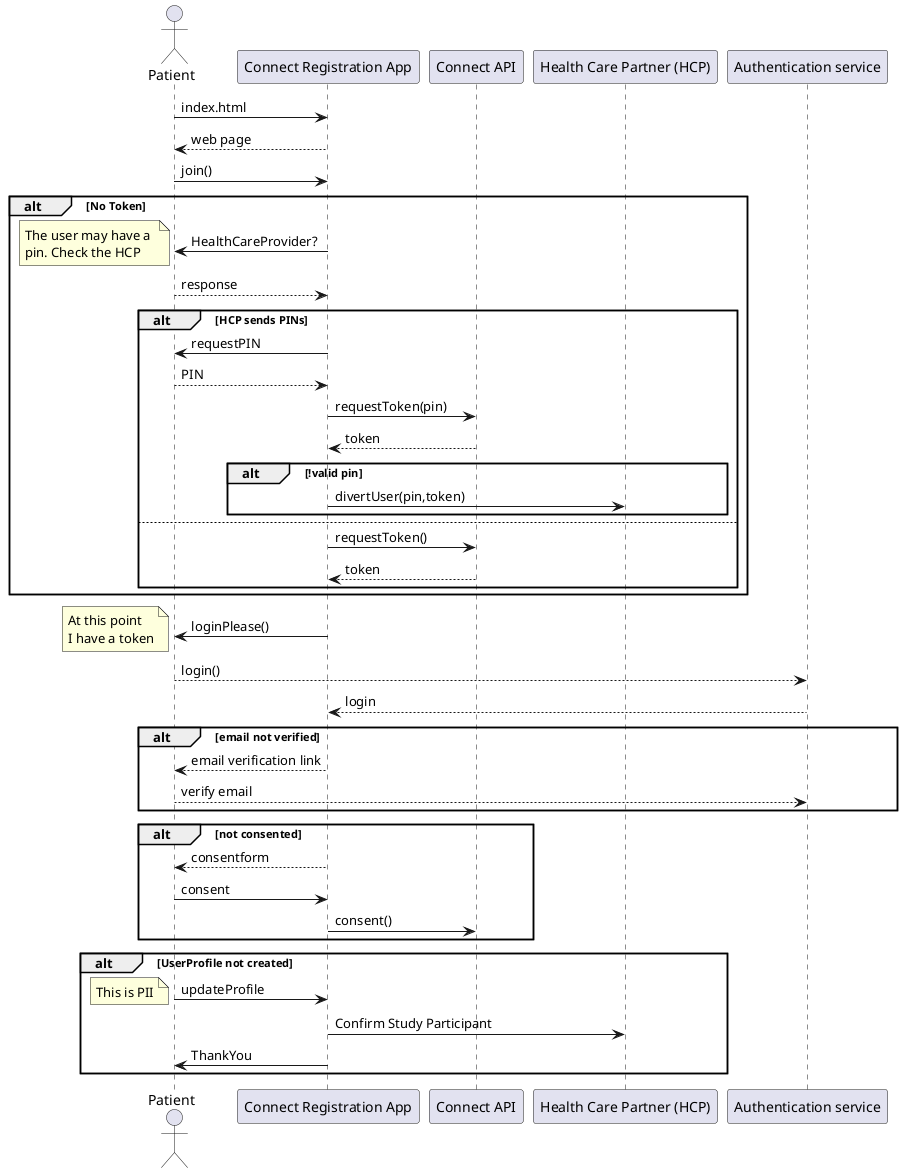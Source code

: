 @startuml
skinparam shadowing false
actor Patient as A
participant "Connect Registration App" as CA
participant "Connect API" as API
participant "Health Care Partner (HCP)" as HCP
participant "Authentication service" as AS

A ->CA: index.html
A <-- CA: web page
A ->CA: join()
alt No Token 
  CA -> A: HealthCareProvider?
  note left
    The user may have a 
    pin. Check the HCP
  end note

  A --> CA: response

  alt HCP sends PINs
    CA -> A: requestPIN
    A --> CA: PIN
    CA -> API: requestToken(pin)
    CA <-- API: token
    alt !valid pin
       CA -> HCP: divertUser(pin,token)
    end
  else
    CA -> API: requestToken()
    CA <-- API: token
  end
end
CA -> A:  loginPlease()
  note left
    At this point
    I have a token
  end note
A --> AS: login()
AS --> CA: login

alt email not verified
  CA --> A: email verification link
  A --> AS: verify email
end

alt not consented
  CA --> A: consentform
  A -> CA: consent
  CA -> API: consent()
end

alt UserProfile not created
  A -> CA: updateProfile
  note left
    This is PII
  end note
  CA -> HCP: Confirm Study Participant
  CA -> A: ThankYou
end


@enduml
